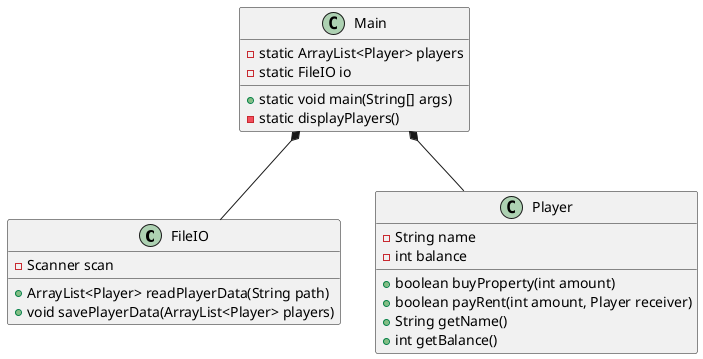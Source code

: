 @startuml
'https://plantuml.com/class-diagram
class FileIO
class Player
class Main

Main *-- Player
Main *-- FileIO

class Main{
- static ArrayList<Player> players
- static FileIO io
+ static void main(String[] args)
- static displayPlayers()
}



class FileIO {
- Scanner scan
+ ArrayList<Player> readPlayerData(String path)
+ void savePlayerData(ArrayList<Player> players)
}

class Player{
- String name
- int balance
+ boolean buyProperty(int amount)
+ boolean payRent(int amount, Player receiver)
+ String getName()
+ int getBalance()
}

@enduml